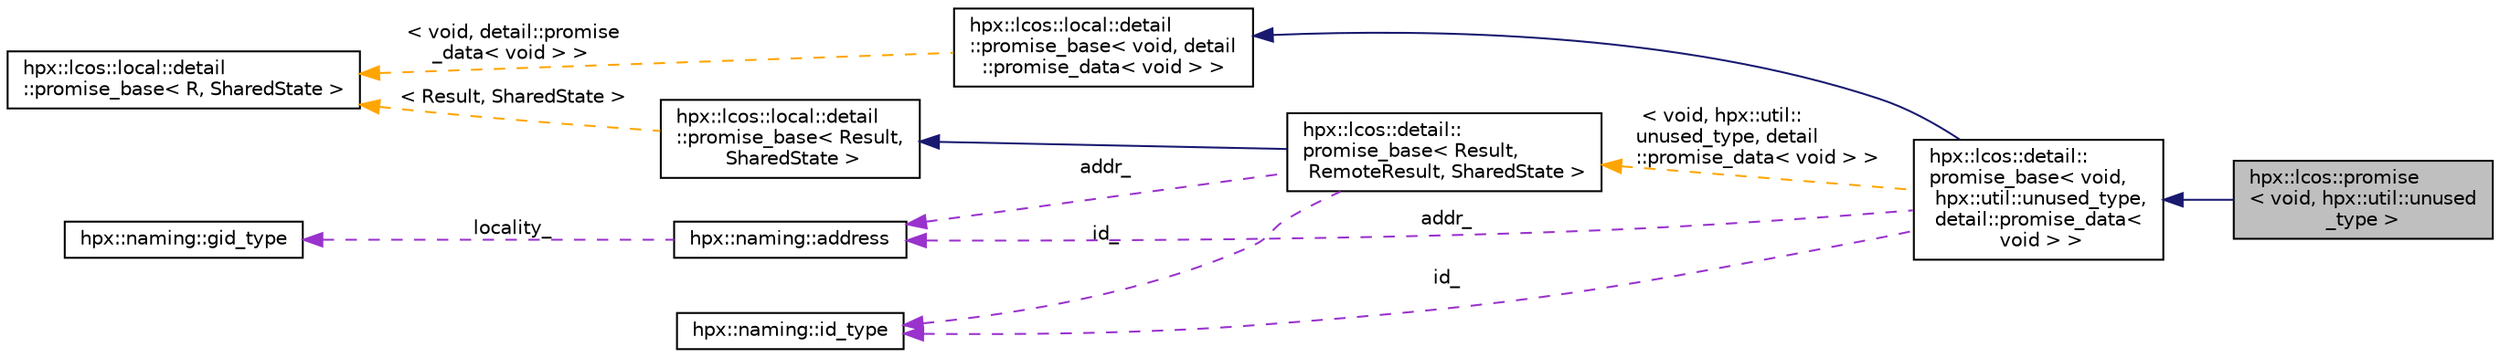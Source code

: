digraph "hpx::lcos::promise&lt; void, hpx::util::unused_type &gt;"
{
  edge [fontname="Helvetica",fontsize="10",labelfontname="Helvetica",labelfontsize="10"];
  node [fontname="Helvetica",fontsize="10",shape=record];
  rankdir="LR";
  Node6 [label="hpx::lcos::promise\l\< void, hpx::util::unused\l_type \>",height=0.2,width=0.4,color="black", fillcolor="grey75", style="filled", fontcolor="black"];
  Node7 -> Node6 [dir="back",color="midnightblue",fontsize="10",style="solid",fontname="Helvetica"];
  Node7 [label="hpx::lcos::detail::\lpromise_base\< void,\l hpx::util::unused_type,\l detail::promise_data\<\l void \> \>",height=0.2,width=0.4,color="black", fillcolor="white", style="filled",URL="$d4/def/classhpx_1_1lcos_1_1detail_1_1promise__base.html"];
  Node8 -> Node7 [dir="back",color="midnightblue",fontsize="10",style="solid",fontname="Helvetica"];
  Node8 [label="hpx::lcos::local::detail\l::promise_base\< void, detail\l::promise_data\< void \> \>",height=0.2,width=0.4,color="black", fillcolor="white", style="filled",URL="$d5/da1/classhpx_1_1lcos_1_1local_1_1detail_1_1promise__base.html"];
  Node9 -> Node8 [dir="back",color="orange",fontsize="10",style="dashed",label=" \< void, detail::promise\l_data\< void \> \>" ,fontname="Helvetica"];
  Node9 [label="hpx::lcos::local::detail\l::promise_base\< R, SharedState \>",height=0.2,width=0.4,color="black", fillcolor="white", style="filled",URL="$d5/da1/classhpx_1_1lcos_1_1local_1_1detail_1_1promise__base.html"];
  Node10 -> Node7 [dir="back",color="darkorchid3",fontsize="10",style="dashed",label=" id_" ,fontname="Helvetica"];
  Node10 [label="hpx::naming::id_type",height=0.2,width=0.4,color="black", fillcolor="white", style="filled",URL="$db/dee/structhpx_1_1naming_1_1id__type.html"];
  Node11 -> Node7 [dir="back",color="darkorchid3",fontsize="10",style="dashed",label=" addr_" ,fontname="Helvetica"];
  Node11 [label="hpx::naming::address",height=0.2,width=0.4,color="black", fillcolor="white", style="filled",URL="$d2/d7f/structhpx_1_1naming_1_1address.html"];
  Node12 -> Node11 [dir="back",color="darkorchid3",fontsize="10",style="dashed",label=" locality_" ,fontname="Helvetica"];
  Node12 [label="hpx::naming::gid_type",height=0.2,width=0.4,color="black", fillcolor="white", style="filled",URL="$d3/d67/structhpx_1_1naming_1_1gid__type.html",tooltip="Global identifier for components across the HPX system. "];
  Node13 -> Node7 [dir="back",color="orange",fontsize="10",style="dashed",label=" \< void, hpx::util::\lunused_type, detail\l::promise_data\< void \> \>" ,fontname="Helvetica"];
  Node13 [label="hpx::lcos::detail::\lpromise_base\< Result,\l RemoteResult, SharedState \>",height=0.2,width=0.4,color="black", fillcolor="white", style="filled",URL="$d4/def/classhpx_1_1lcos_1_1detail_1_1promise__base.html"];
  Node14 -> Node13 [dir="back",color="midnightblue",fontsize="10",style="solid",fontname="Helvetica"];
  Node14 [label="hpx::lcos::local::detail\l::promise_base\< Result,\l SharedState \>",height=0.2,width=0.4,color="black", fillcolor="white", style="filled",URL="$d5/da1/classhpx_1_1lcos_1_1local_1_1detail_1_1promise__base.html"];
  Node9 -> Node14 [dir="back",color="orange",fontsize="10",style="dashed",label=" \< Result, SharedState \>" ,fontname="Helvetica"];
  Node10 -> Node13 [dir="back",color="darkorchid3",fontsize="10",style="dashed",label=" id_" ,fontname="Helvetica"];
  Node11 -> Node13 [dir="back",color="darkorchid3",fontsize="10",style="dashed",label=" addr_" ,fontname="Helvetica"];
}
